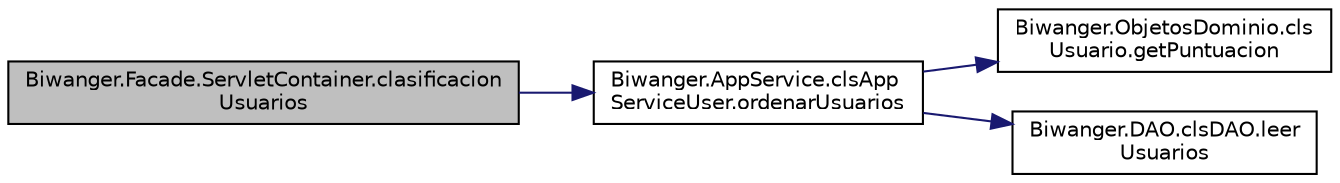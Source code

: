 digraph "Biwanger.Facade.ServletContainer.clasificacionUsuarios"
{
 // LATEX_PDF_SIZE
  edge [fontname="Helvetica",fontsize="10",labelfontname="Helvetica",labelfontsize="10"];
  node [fontname="Helvetica",fontsize="10",shape=record];
  rankdir="LR";
  Node1 [label="Biwanger.Facade.ServletContainer.clasificacion\lUsuarios",height=0.2,width=0.4,color="black", fillcolor="grey75", style="filled", fontcolor="black",tooltip=" "];
  Node1 -> Node2 [color="midnightblue",fontsize="10",style="solid",fontname="Helvetica"];
  Node2 [label="Biwanger.AppService.clsApp\lServiceUser.ordenarUsuarios",height=0.2,width=0.4,color="black", fillcolor="white", style="filled",URL="$class_biwanger_1_1_app_service_1_1cls_app_service_user.html#a38521008bc663f48b1fe5d43d1065024",tooltip=" "];
  Node2 -> Node3 [color="midnightblue",fontsize="10",style="solid",fontname="Helvetica"];
  Node3 [label="Biwanger.ObjetosDominio.cls\lUsuario.getPuntuacion",height=0.2,width=0.4,color="black", fillcolor="white", style="filled",URL="$class_biwanger_1_1_objetos_dominio_1_1cls_usuario.html#a8043716fb0488b460818ea29e73410e6",tooltip=" "];
  Node2 -> Node4 [color="midnightblue",fontsize="10",style="solid",fontname="Helvetica"];
  Node4 [label="Biwanger.DAO.clsDAO.leer\lUsuarios",height=0.2,width=0.4,color="black", fillcolor="white", style="filled",URL="$class_biwanger_1_1_d_a_o_1_1cls_d_a_o.html#ac5b5d7f6081c59086f4f9572bf639783",tooltip=" "];
}

